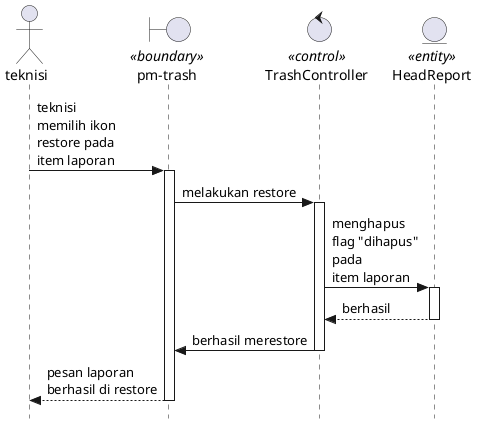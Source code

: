 @startuml restorePM

skinparam style strictuml

actor teknisi
boundary "pm-trash" as trash <<boundary>>
control TrashController <<control>>
entity HeadReport <<entity>>

teknisi -> trash : teknisi\nmemilih ikon\nrestore pada\nitem laporan
    activate trash
trash -> TrashController : melakukan restore
    activate TrashController
TrashController -> HeadReport : menghapus\nflag "dihapus"\npada\nitem laporan
    activate HeadReport
    return berhasil
TrashController -> trash : berhasil merestore
    deactivate TrashController
trash --> teknisi : pesan laporan\nberhasil di restore
    deactivate trash

@enduml



@startuml restoreCM

skinparam style strictuml

actor teknisi
boundary "cm-trash" as trash <<boundary>>
control TrashController <<control>>
entity HeadReport <<entity>>

teknisi -> trash : teknisi\nmemilih ikon\nrestore pada\nitem laporan
    activate trash
trash -> TrashController : melakukan restore
    activate TrashController
TrashController -> HeadReport : menghapus\nflag "dihapus"\npada\nitem laporan
    activate HeadReport
    return berhasil
TrashController -> trash : berhasil merestore
    deactivate TrashController
trash --> teknisi : pesan laporan\nberhasil di restore
    deactivate trash

@enduml